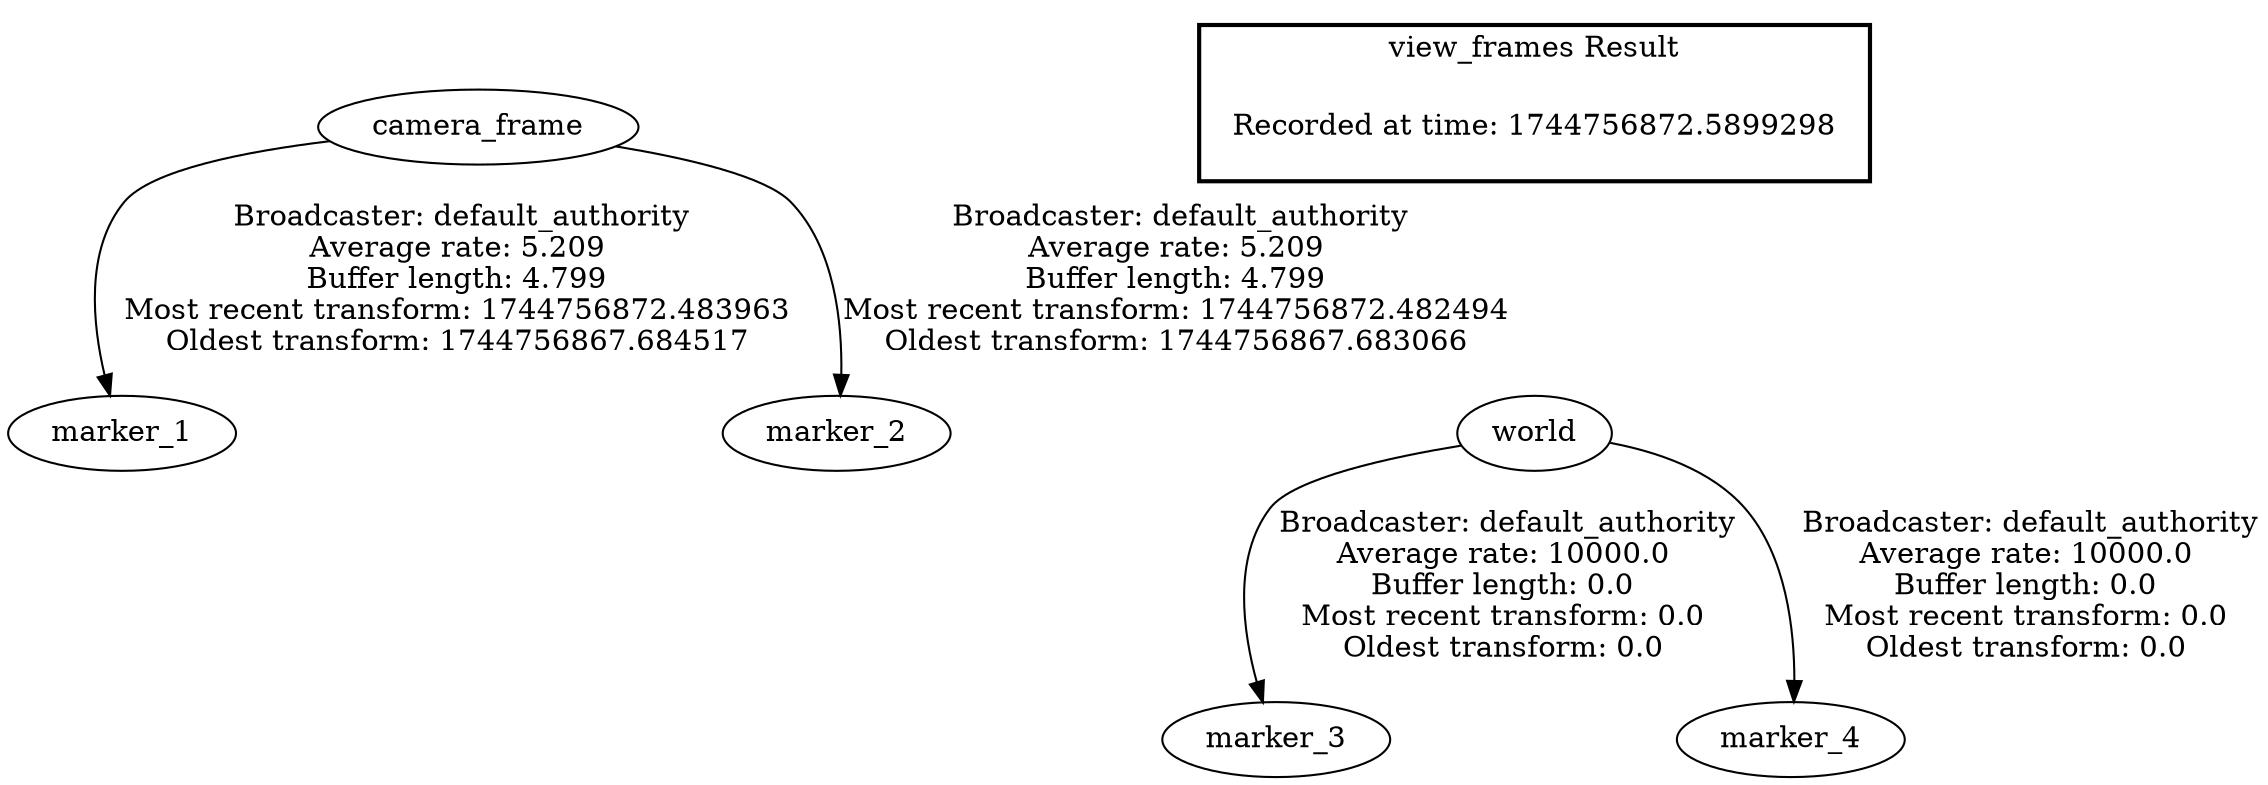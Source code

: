 digraph G {
"camera_frame" -> "marker_1"[label=" Broadcaster: default_authority\nAverage rate: 5.209\nBuffer length: 4.799\nMost recent transform: 1744756872.483963\nOldest transform: 1744756867.684517\n"];
"camera_frame" -> "marker_2"[label=" Broadcaster: default_authority\nAverage rate: 5.209\nBuffer length: 4.799\nMost recent transform: 1744756872.482494\nOldest transform: 1744756867.683066\n"];
"world" -> "marker_3"[label=" Broadcaster: default_authority\nAverage rate: 10000.0\nBuffer length: 0.0\nMost recent transform: 0.0\nOldest transform: 0.0\n"];
"world" -> "marker_4"[label=" Broadcaster: default_authority\nAverage rate: 10000.0\nBuffer length: 0.0\nMost recent transform: 0.0\nOldest transform: 0.0\n"];
edge [style=invis];
 subgraph cluster_legend { style=bold; color=black; label ="view_frames Result";
"Recorded at time: 1744756872.5899298"[ shape=plaintext ] ;
}->"world";
}